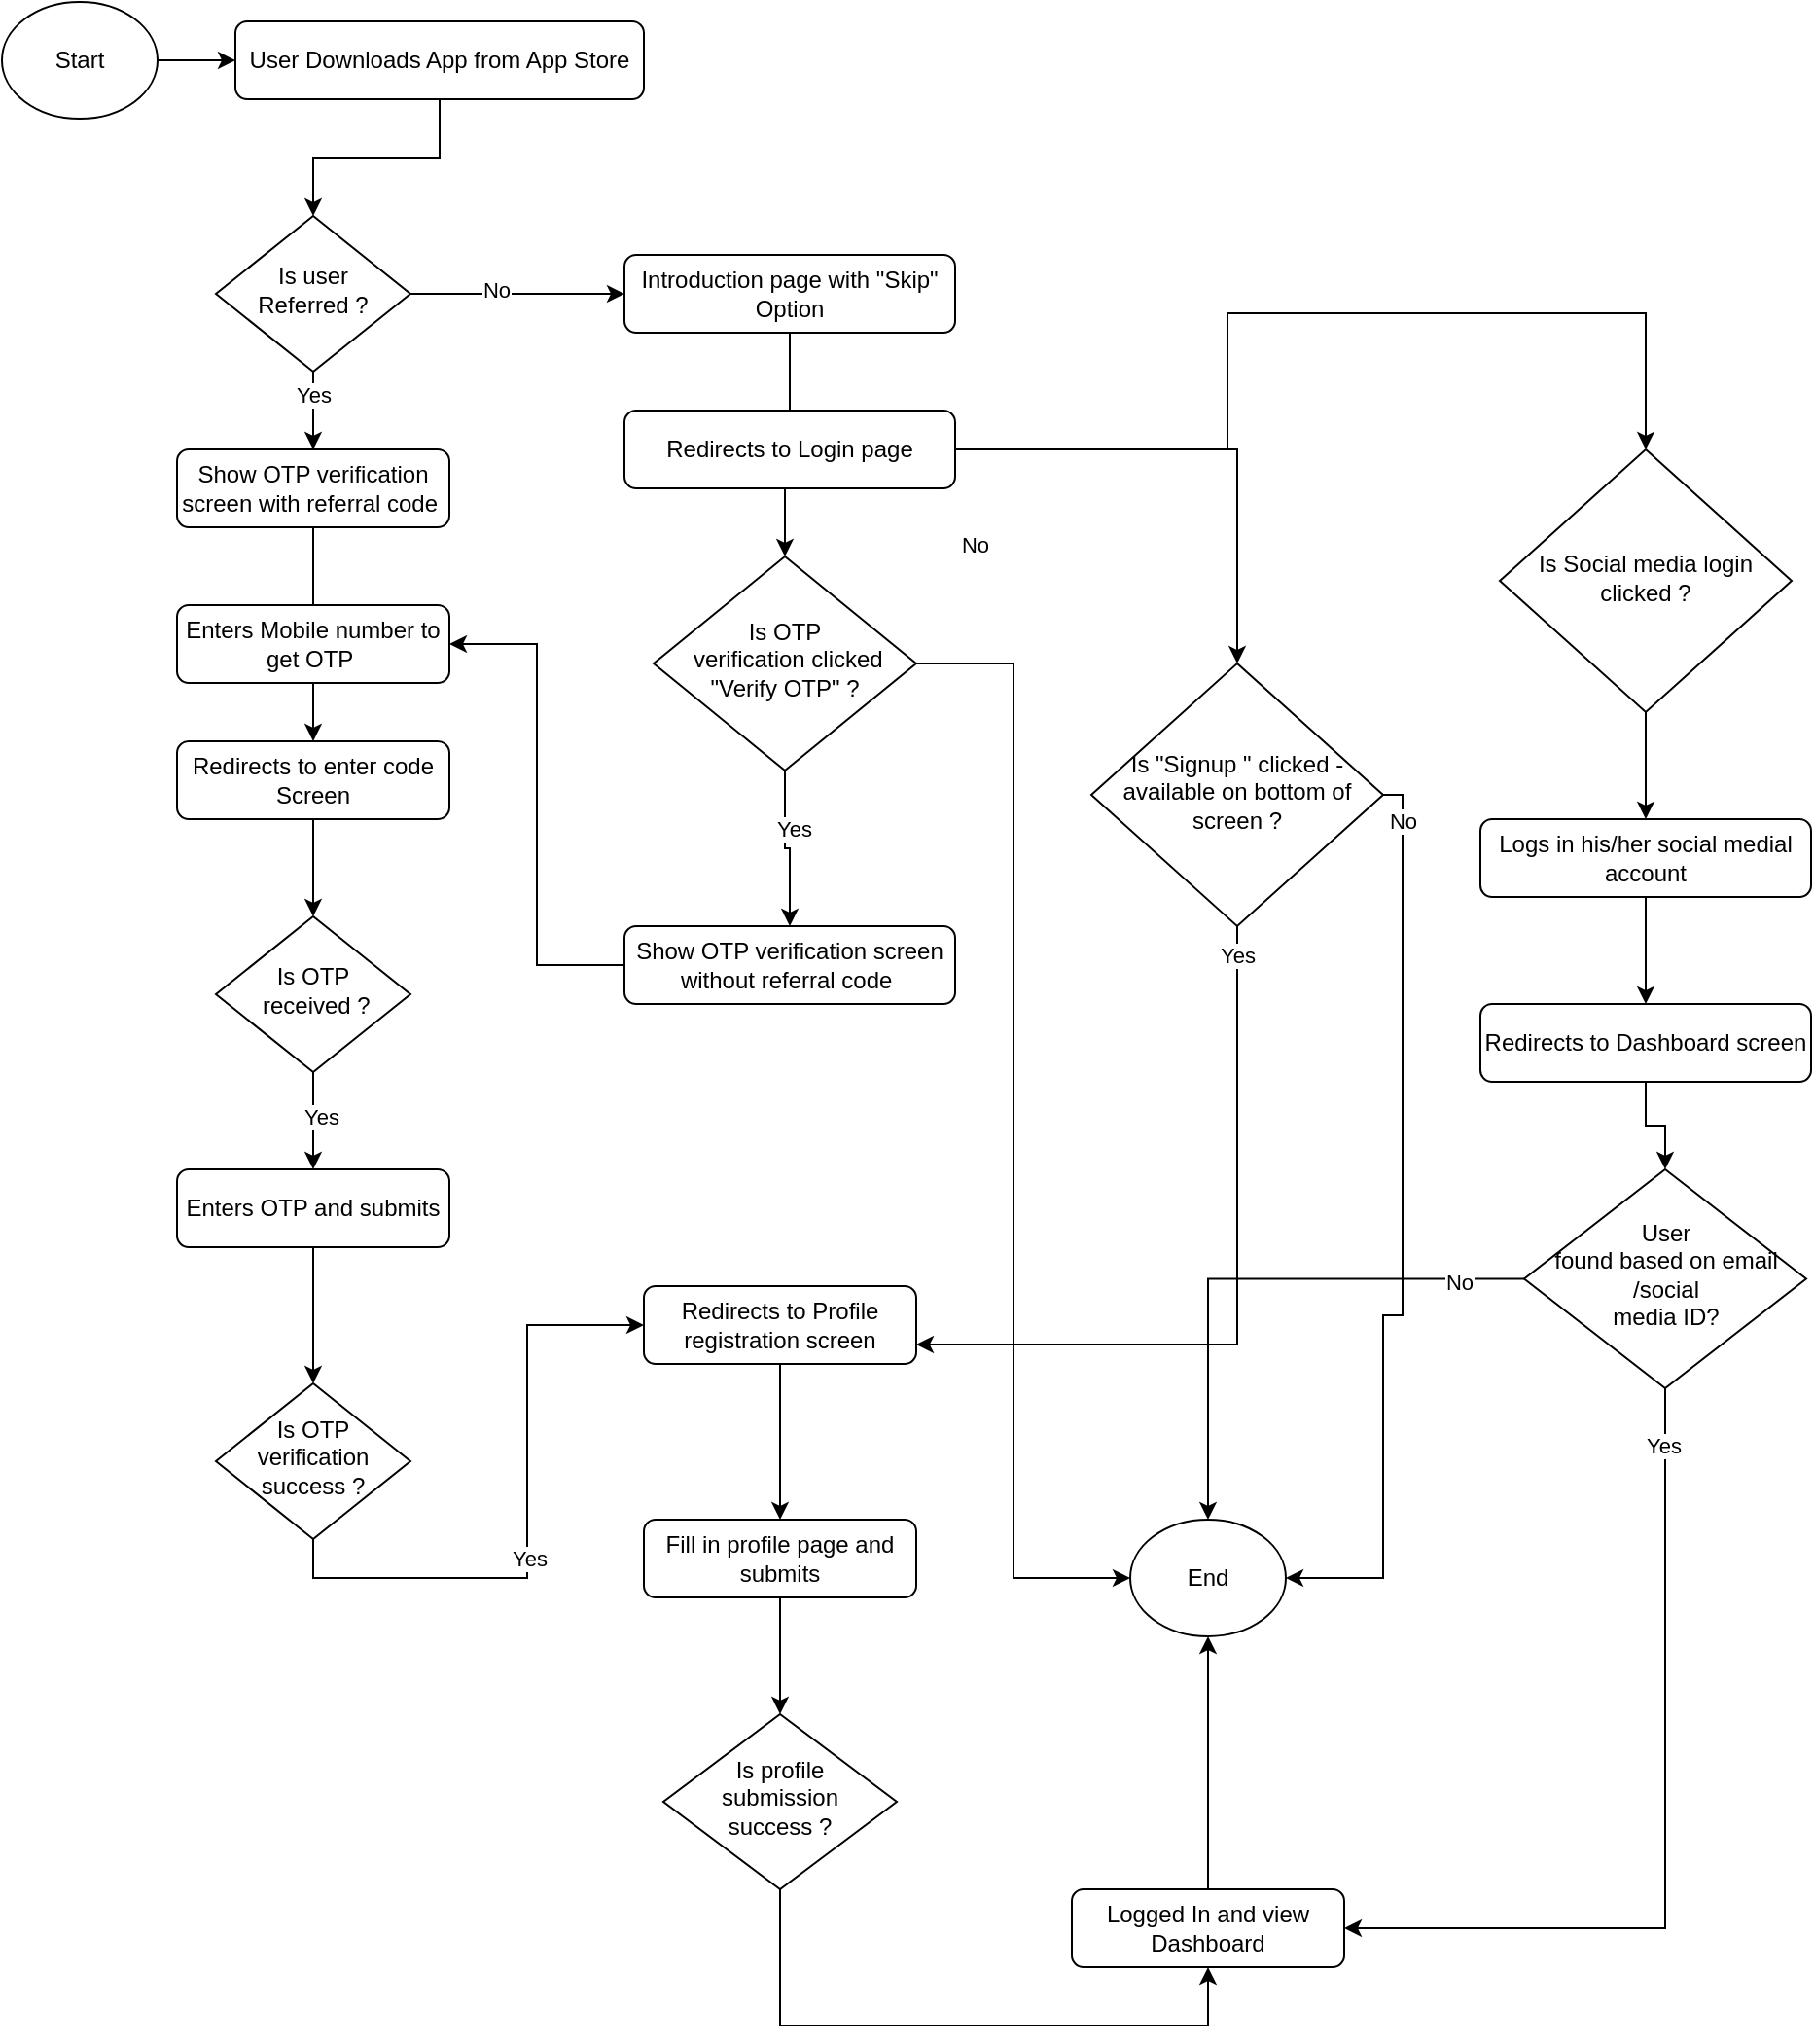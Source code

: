 <mxfile version="16.5.2" type="github">
  <diagram id="C5RBs43oDa-KdzZeNtuy" name="Page-1">
    <mxGraphModel dx="1398" dy="732" grid="1" gridSize="10" guides="1" tooltips="1" connect="1" arrows="1" fold="1" page="1" pageScale="1" pageWidth="827" pageHeight="1169" math="0" shadow="0">
      <root>
        <mxCell id="WIyWlLk6GJQsqaUBKTNV-0" />
        <mxCell id="WIyWlLk6GJQsqaUBKTNV-1" parent="WIyWlLk6GJQsqaUBKTNV-0" />
        <mxCell id="10UJsyIhFDWeAJKAxH0l-24" value="" style="edgeStyle=orthogonalEdgeStyle;rounded=0;orthogonalLoop=1;jettySize=auto;html=1;" edge="1" parent="WIyWlLk6GJQsqaUBKTNV-1" source="WIyWlLk6GJQsqaUBKTNV-3" target="WIyWlLk6GJQsqaUBKTNV-6">
          <mxGeometry relative="1" as="geometry" />
        </mxCell>
        <mxCell id="WIyWlLk6GJQsqaUBKTNV-3" value="User Downloads App from App Store" style="rounded=1;whiteSpace=wrap;html=1;fontSize=12;glass=0;strokeWidth=1;shadow=0;" parent="WIyWlLk6GJQsqaUBKTNV-1" vertex="1">
          <mxGeometry x="150" y="80" width="210" height="40" as="geometry" />
        </mxCell>
        <mxCell id="10UJsyIhFDWeAJKAxH0l-13" value="" style="edgeStyle=orthogonalEdgeStyle;rounded=0;orthogonalLoop=1;jettySize=auto;html=1;" edge="1" parent="WIyWlLk6GJQsqaUBKTNV-1" source="WIyWlLk6GJQsqaUBKTNV-6" target="10UJsyIhFDWeAJKAxH0l-1">
          <mxGeometry relative="1" as="geometry" />
        </mxCell>
        <mxCell id="10UJsyIhFDWeAJKAxH0l-25" value="Yes" style="edgeLabel;html=1;align=center;verticalAlign=middle;resizable=0;points=[];" vertex="1" connectable="0" parent="10UJsyIhFDWeAJKAxH0l-13">
          <mxGeometry x="-0.425" relative="1" as="geometry">
            <mxPoint as="offset" />
          </mxGeometry>
        </mxCell>
        <mxCell id="10UJsyIhFDWeAJKAxH0l-23" value="" style="edgeStyle=orthogonalEdgeStyle;rounded=0;orthogonalLoop=1;jettySize=auto;html=1;" edge="1" parent="WIyWlLk6GJQsqaUBKTNV-1" source="WIyWlLk6GJQsqaUBKTNV-6" target="WIyWlLk6GJQsqaUBKTNV-7">
          <mxGeometry relative="1" as="geometry" />
        </mxCell>
        <mxCell id="10UJsyIhFDWeAJKAxH0l-26" value="No" style="edgeLabel;html=1;align=center;verticalAlign=middle;resizable=0;points=[];" vertex="1" connectable="0" parent="10UJsyIhFDWeAJKAxH0l-23">
          <mxGeometry x="-0.2" y="3" relative="1" as="geometry">
            <mxPoint y="1" as="offset" />
          </mxGeometry>
        </mxCell>
        <mxCell id="WIyWlLk6GJQsqaUBKTNV-6" value="Is user&lt;br&gt;Referred ?" style="rhombus;whiteSpace=wrap;html=1;shadow=0;fontFamily=Helvetica;fontSize=12;align=center;strokeWidth=1;spacing=6;spacingTop=-4;" parent="WIyWlLk6GJQsqaUBKTNV-1" vertex="1">
          <mxGeometry x="140" y="180" width="100" height="80" as="geometry" />
        </mxCell>
        <mxCell id="10UJsyIhFDWeAJKAxH0l-31" value="" style="edgeStyle=orthogonalEdgeStyle;rounded=0;orthogonalLoop=1;jettySize=auto;html=1;" edge="1" parent="WIyWlLk6GJQsqaUBKTNV-1" source="WIyWlLk6GJQsqaUBKTNV-7" target="10UJsyIhFDWeAJKAxH0l-28">
          <mxGeometry relative="1" as="geometry" />
        </mxCell>
        <mxCell id="WIyWlLk6GJQsqaUBKTNV-7" value="Introduction page with &quot;Skip&quot; Option" style="rounded=1;whiteSpace=wrap;html=1;fontSize=12;glass=0;strokeWidth=1;shadow=0;" parent="WIyWlLk6GJQsqaUBKTNV-1" vertex="1">
          <mxGeometry x="350" y="200" width="170" height="40" as="geometry" />
        </mxCell>
        <mxCell id="10UJsyIhFDWeAJKAxH0l-21" value="" style="edgeStyle=orthogonalEdgeStyle;rounded=0;orthogonalLoop=1;jettySize=auto;html=1;" edge="1" parent="WIyWlLk6GJQsqaUBKTNV-1" source="10UJsyIhFDWeAJKAxH0l-0" target="WIyWlLk6GJQsqaUBKTNV-3">
          <mxGeometry relative="1" as="geometry" />
        </mxCell>
        <mxCell id="10UJsyIhFDWeAJKAxH0l-0" value="Start" style="ellipse;whiteSpace=wrap;html=1;" vertex="1" parent="WIyWlLk6GJQsqaUBKTNV-1">
          <mxGeometry x="30" y="70" width="80" height="60" as="geometry" />
        </mxCell>
        <mxCell id="10UJsyIhFDWeAJKAxH0l-14" value="" style="edgeStyle=orthogonalEdgeStyle;rounded=0;orthogonalLoop=1;jettySize=auto;html=1;" edge="1" parent="WIyWlLk6GJQsqaUBKTNV-1" source="10UJsyIhFDWeAJKAxH0l-1" target="10UJsyIhFDWeAJKAxH0l-3">
          <mxGeometry relative="1" as="geometry" />
        </mxCell>
        <mxCell id="10UJsyIhFDWeAJKAxH0l-1" value="Show OTP verification screen with referral code&amp;nbsp;" style="rounded=1;whiteSpace=wrap;html=1;" vertex="1" parent="WIyWlLk6GJQsqaUBKTNV-1">
          <mxGeometry x="120" y="300" width="140" height="40" as="geometry" />
        </mxCell>
        <mxCell id="10UJsyIhFDWeAJKAxH0l-2" value="Enters Mobile number to get OTP&amp;nbsp;" style="rounded=1;whiteSpace=wrap;html=1;" vertex="1" parent="WIyWlLk6GJQsqaUBKTNV-1">
          <mxGeometry x="120" y="380" width="140" height="40" as="geometry" />
        </mxCell>
        <mxCell id="10UJsyIhFDWeAJKAxH0l-12" value="" style="edgeStyle=orthogonalEdgeStyle;rounded=0;orthogonalLoop=1;jettySize=auto;html=1;" edge="1" parent="WIyWlLk6GJQsqaUBKTNV-1" source="10UJsyIhFDWeAJKAxH0l-3" target="10UJsyIhFDWeAJKAxH0l-5">
          <mxGeometry relative="1" as="geometry" />
        </mxCell>
        <mxCell id="10UJsyIhFDWeAJKAxH0l-3" value="Redirects to enter code Screen" style="rounded=1;whiteSpace=wrap;html=1;" vertex="1" parent="WIyWlLk6GJQsqaUBKTNV-1">
          <mxGeometry x="120" y="450" width="140" height="40" as="geometry" />
        </mxCell>
        <mxCell id="10UJsyIhFDWeAJKAxH0l-15" value="" style="edgeStyle=orthogonalEdgeStyle;rounded=0;orthogonalLoop=1;jettySize=auto;html=1;" edge="1" parent="WIyWlLk6GJQsqaUBKTNV-1" source="10UJsyIhFDWeAJKAxH0l-5" target="10UJsyIhFDWeAJKAxH0l-6">
          <mxGeometry relative="1" as="geometry" />
        </mxCell>
        <mxCell id="10UJsyIhFDWeAJKAxH0l-35" value="Yes" style="edgeLabel;html=1;align=center;verticalAlign=middle;resizable=0;points=[];" vertex="1" connectable="0" parent="10UJsyIhFDWeAJKAxH0l-15">
          <mxGeometry x="-0.102" y="4" relative="1" as="geometry">
            <mxPoint as="offset" />
          </mxGeometry>
        </mxCell>
        <mxCell id="10UJsyIhFDWeAJKAxH0l-5" value="Is OTP&lt;br&gt;&amp;nbsp;received ?" style="rhombus;whiteSpace=wrap;html=1;shadow=0;fontFamily=Helvetica;fontSize=12;align=center;strokeWidth=1;spacing=6;spacingTop=-4;" vertex="1" parent="WIyWlLk6GJQsqaUBKTNV-1">
          <mxGeometry x="140" y="540" width="100" height="80" as="geometry" />
        </mxCell>
        <mxCell id="10UJsyIhFDWeAJKAxH0l-16" value="" style="edgeStyle=orthogonalEdgeStyle;rounded=0;orthogonalLoop=1;jettySize=auto;html=1;" edge="1" parent="WIyWlLk6GJQsqaUBKTNV-1" source="10UJsyIhFDWeAJKAxH0l-6" target="10UJsyIhFDWeAJKAxH0l-7">
          <mxGeometry relative="1" as="geometry" />
        </mxCell>
        <mxCell id="10UJsyIhFDWeAJKAxH0l-6" value="Enters OTP and submits" style="rounded=1;whiteSpace=wrap;html=1;" vertex="1" parent="WIyWlLk6GJQsqaUBKTNV-1">
          <mxGeometry x="120" y="670" width="140" height="40" as="geometry" />
        </mxCell>
        <mxCell id="10UJsyIhFDWeAJKAxH0l-17" style="edgeStyle=orthogonalEdgeStyle;rounded=0;orthogonalLoop=1;jettySize=auto;html=1;entryX=0;entryY=0.5;entryDx=0;entryDy=0;exitX=0.5;exitY=1;exitDx=0;exitDy=0;" edge="1" parent="WIyWlLk6GJQsqaUBKTNV-1" source="10UJsyIhFDWeAJKAxH0l-7" target="10UJsyIhFDWeAJKAxH0l-8">
          <mxGeometry relative="1" as="geometry" />
        </mxCell>
        <mxCell id="10UJsyIhFDWeAJKAxH0l-36" value="Yes" style="edgeLabel;html=1;align=center;verticalAlign=middle;resizable=0;points=[];" vertex="1" connectable="0" parent="10UJsyIhFDWeAJKAxH0l-17">
          <mxGeometry x="-0.124" y="-1" relative="1" as="geometry">
            <mxPoint as="offset" />
          </mxGeometry>
        </mxCell>
        <mxCell id="10UJsyIhFDWeAJKAxH0l-7" value="Is OTP verification success ?" style="rhombus;whiteSpace=wrap;html=1;shadow=0;fontFamily=Helvetica;fontSize=12;align=center;strokeWidth=1;spacing=6;spacingTop=-4;" vertex="1" parent="WIyWlLk6GJQsqaUBKTNV-1">
          <mxGeometry x="140" y="780" width="100" height="80" as="geometry" />
        </mxCell>
        <mxCell id="10UJsyIhFDWeAJKAxH0l-18" value="" style="edgeStyle=orthogonalEdgeStyle;rounded=0;orthogonalLoop=1;jettySize=auto;html=1;" edge="1" parent="WIyWlLk6GJQsqaUBKTNV-1" source="10UJsyIhFDWeAJKAxH0l-8" target="10UJsyIhFDWeAJKAxH0l-9">
          <mxGeometry relative="1" as="geometry" />
        </mxCell>
        <mxCell id="10UJsyIhFDWeAJKAxH0l-8" value="Redirects to Profile registration screen" style="rounded=1;whiteSpace=wrap;html=1;" vertex="1" parent="WIyWlLk6GJQsqaUBKTNV-1">
          <mxGeometry x="360" y="730" width="140" height="40" as="geometry" />
        </mxCell>
        <mxCell id="10UJsyIhFDWeAJKAxH0l-19" value="" style="edgeStyle=orthogonalEdgeStyle;rounded=0;orthogonalLoop=1;jettySize=auto;html=1;" edge="1" parent="WIyWlLk6GJQsqaUBKTNV-1" source="10UJsyIhFDWeAJKAxH0l-9" target="10UJsyIhFDWeAJKAxH0l-10">
          <mxGeometry relative="1" as="geometry" />
        </mxCell>
        <mxCell id="10UJsyIhFDWeAJKAxH0l-9" value="Fill in profile page and submits" style="rounded=1;whiteSpace=wrap;html=1;" vertex="1" parent="WIyWlLk6GJQsqaUBKTNV-1">
          <mxGeometry x="360" y="850" width="140" height="40" as="geometry" />
        </mxCell>
        <mxCell id="10UJsyIhFDWeAJKAxH0l-20" value="" style="edgeStyle=orthogonalEdgeStyle;rounded=0;orthogonalLoop=1;jettySize=auto;html=1;" edge="1" parent="WIyWlLk6GJQsqaUBKTNV-1" source="10UJsyIhFDWeAJKAxH0l-10" target="10UJsyIhFDWeAJKAxH0l-11">
          <mxGeometry relative="1" as="geometry">
            <Array as="points">
              <mxPoint x="430" y="1110" />
            </Array>
          </mxGeometry>
        </mxCell>
        <mxCell id="10UJsyIhFDWeAJKAxH0l-10" value="Is profile &lt;br&gt;submission &lt;br&gt;success ?" style="rhombus;whiteSpace=wrap;html=1;shadow=0;fontFamily=Helvetica;fontSize=12;align=center;strokeWidth=1;spacing=6;spacingTop=-4;" vertex="1" parent="WIyWlLk6GJQsqaUBKTNV-1">
          <mxGeometry x="370" y="950" width="120" height="90" as="geometry" />
        </mxCell>
        <mxCell id="10UJsyIhFDWeAJKAxH0l-33" value="" style="edgeStyle=orthogonalEdgeStyle;rounded=0;orthogonalLoop=1;jettySize=auto;html=1;" edge="1" parent="WIyWlLk6GJQsqaUBKTNV-1" source="10UJsyIhFDWeAJKAxH0l-11" target="10UJsyIhFDWeAJKAxH0l-22">
          <mxGeometry relative="1" as="geometry" />
        </mxCell>
        <mxCell id="10UJsyIhFDWeAJKAxH0l-11" value="Logged In and view Dashboard" style="rounded=1;whiteSpace=wrap;html=1;" vertex="1" parent="WIyWlLk6GJQsqaUBKTNV-1">
          <mxGeometry x="580" y="1040" width="140" height="40" as="geometry" />
        </mxCell>
        <mxCell id="10UJsyIhFDWeAJKAxH0l-22" value="End" style="ellipse;whiteSpace=wrap;html=1;" vertex="1" parent="WIyWlLk6GJQsqaUBKTNV-1">
          <mxGeometry x="610" y="850" width="80" height="60" as="geometry" />
        </mxCell>
        <mxCell id="10UJsyIhFDWeAJKAxH0l-42" style="edgeStyle=orthogonalEdgeStyle;rounded=0;orthogonalLoop=1;jettySize=auto;html=1;entryX=0.5;entryY=0;entryDx=0;entryDy=0;" edge="1" parent="WIyWlLk6GJQsqaUBKTNV-1" source="10UJsyIhFDWeAJKAxH0l-27" target="10UJsyIhFDWeAJKAxH0l-40">
          <mxGeometry relative="1" as="geometry" />
        </mxCell>
        <mxCell id="10UJsyIhFDWeAJKAxH0l-50" style="edgeStyle=orthogonalEdgeStyle;rounded=0;orthogonalLoop=1;jettySize=auto;html=1;entryX=0.5;entryY=0;entryDx=0;entryDy=0;" edge="1" parent="WIyWlLk6GJQsqaUBKTNV-1" source="10UJsyIhFDWeAJKAxH0l-27" target="10UJsyIhFDWeAJKAxH0l-49">
          <mxGeometry relative="1" as="geometry">
            <Array as="points">
              <mxPoint x="660" y="300" />
              <mxPoint x="660" y="230" />
              <mxPoint x="875" y="230" />
            </Array>
          </mxGeometry>
        </mxCell>
        <mxCell id="10UJsyIhFDWeAJKAxH0l-27" value="Redirects to Login page" style="rounded=1;whiteSpace=wrap;html=1;fontSize=12;glass=0;strokeWidth=1;shadow=0;" vertex="1" parent="WIyWlLk6GJQsqaUBKTNV-1">
          <mxGeometry x="350" y="280" width="170" height="40" as="geometry" />
        </mxCell>
        <mxCell id="10UJsyIhFDWeAJKAxH0l-32" value="" style="edgeStyle=orthogonalEdgeStyle;rounded=0;orthogonalLoop=1;jettySize=auto;html=1;" edge="1" parent="WIyWlLk6GJQsqaUBKTNV-1" source="10UJsyIhFDWeAJKAxH0l-28" target="10UJsyIhFDWeAJKAxH0l-29">
          <mxGeometry relative="1" as="geometry" />
        </mxCell>
        <mxCell id="10UJsyIhFDWeAJKAxH0l-34" value="Yes" style="edgeLabel;html=1;align=center;verticalAlign=middle;resizable=0;points=[];" vertex="1" connectable="0" parent="10UJsyIhFDWeAJKAxH0l-32">
          <mxGeometry x="-0.28" y="4" relative="1" as="geometry">
            <mxPoint as="offset" />
          </mxGeometry>
        </mxCell>
        <mxCell id="10UJsyIhFDWeAJKAxH0l-44" style="edgeStyle=orthogonalEdgeStyle;rounded=0;orthogonalLoop=1;jettySize=auto;html=1;" edge="1" parent="WIyWlLk6GJQsqaUBKTNV-1" source="10UJsyIhFDWeAJKAxH0l-28" target="10UJsyIhFDWeAJKAxH0l-22">
          <mxGeometry relative="1" as="geometry">
            <Array as="points">
              <mxPoint x="550" y="410" />
              <mxPoint x="550" y="880" />
            </Array>
          </mxGeometry>
        </mxCell>
        <mxCell id="10UJsyIhFDWeAJKAxH0l-45" value="No" style="edgeLabel;html=1;align=center;verticalAlign=middle;resizable=0;points=[];" vertex="1" connectable="0" parent="10UJsyIhFDWeAJKAxH0l-44">
          <mxGeometry x="-0.232" y="2" relative="1" as="geometry">
            <mxPoint x="-22" y="-234" as="offset" />
          </mxGeometry>
        </mxCell>
        <mxCell id="10UJsyIhFDWeAJKAxH0l-28" value="Is OTP&lt;br&gt;&amp;nbsp;verification clicked &lt;br&gt;&quot;Verify OTP&quot; ?" style="rhombus;whiteSpace=wrap;html=1;shadow=0;fontFamily=Helvetica;fontSize=12;align=center;strokeWidth=1;spacing=6;spacingTop=-4;" vertex="1" parent="WIyWlLk6GJQsqaUBKTNV-1">
          <mxGeometry x="365" y="355" width="135" height="110" as="geometry" />
        </mxCell>
        <mxCell id="10UJsyIhFDWeAJKAxH0l-30" style="edgeStyle=orthogonalEdgeStyle;rounded=0;orthogonalLoop=1;jettySize=auto;html=1;entryX=1;entryY=0.5;entryDx=0;entryDy=0;" edge="1" parent="WIyWlLk6GJQsqaUBKTNV-1" source="10UJsyIhFDWeAJKAxH0l-29" target="10UJsyIhFDWeAJKAxH0l-2">
          <mxGeometry relative="1" as="geometry" />
        </mxCell>
        <mxCell id="10UJsyIhFDWeAJKAxH0l-29" value="Show OTP verification screen without referral code&amp;nbsp;" style="rounded=1;whiteSpace=wrap;html=1;" vertex="1" parent="WIyWlLk6GJQsqaUBKTNV-1">
          <mxGeometry x="350" y="545" width="170" height="40" as="geometry" />
        </mxCell>
        <mxCell id="10UJsyIhFDWeAJKAxH0l-41" style="edgeStyle=orthogonalEdgeStyle;rounded=0;orthogonalLoop=1;jettySize=auto;html=1;entryX=1;entryY=0.75;entryDx=0;entryDy=0;exitX=0.5;exitY=1;exitDx=0;exitDy=0;" edge="1" parent="WIyWlLk6GJQsqaUBKTNV-1" source="10UJsyIhFDWeAJKAxH0l-40" target="10UJsyIhFDWeAJKAxH0l-8">
          <mxGeometry relative="1" as="geometry" />
        </mxCell>
        <mxCell id="10UJsyIhFDWeAJKAxH0l-46" value="Yes" style="edgeLabel;html=1;align=center;verticalAlign=middle;resizable=0;points=[];" vertex="1" connectable="0" parent="10UJsyIhFDWeAJKAxH0l-41">
          <mxGeometry x="-0.696" y="4" relative="1" as="geometry">
            <mxPoint x="-4" y="-43" as="offset" />
          </mxGeometry>
        </mxCell>
        <mxCell id="10UJsyIhFDWeAJKAxH0l-47" style="edgeStyle=orthogonalEdgeStyle;rounded=0;orthogonalLoop=1;jettySize=auto;html=1;entryX=1;entryY=0.5;entryDx=0;entryDy=0;" edge="1" parent="WIyWlLk6GJQsqaUBKTNV-1" source="10UJsyIhFDWeAJKAxH0l-40" target="10UJsyIhFDWeAJKAxH0l-22">
          <mxGeometry relative="1" as="geometry">
            <mxPoint x="800" y="630" as="targetPoint" />
            <Array as="points">
              <mxPoint x="750" y="478" />
              <mxPoint x="750" y="745" />
              <mxPoint x="740" y="745" />
              <mxPoint x="740" y="880" />
            </Array>
          </mxGeometry>
        </mxCell>
        <mxCell id="10UJsyIhFDWeAJKAxH0l-48" value="No" style="edgeLabel;html=1;align=center;verticalAlign=middle;resizable=0;points=[];" vertex="1" connectable="0" parent="10UJsyIhFDWeAJKAxH0l-47">
          <mxGeometry x="-0.326" y="4" relative="1" as="geometry">
            <mxPoint x="-4" y="-136" as="offset" />
          </mxGeometry>
        </mxCell>
        <mxCell id="10UJsyIhFDWeAJKAxH0l-40" value="Is &quot;Signup &quot; clicked - available on bottom of screen ?" style="rhombus;whiteSpace=wrap;html=1;shadow=0;fontFamily=Helvetica;fontSize=12;align=center;strokeWidth=1;spacing=6;spacingTop=-4;" vertex="1" parent="WIyWlLk6GJQsqaUBKTNV-1">
          <mxGeometry x="590" y="410" width="150" height="135" as="geometry" />
        </mxCell>
        <mxCell id="10UJsyIhFDWeAJKAxH0l-52" value="" style="edgeStyle=orthogonalEdgeStyle;rounded=0;orthogonalLoop=1;jettySize=auto;html=1;" edge="1" parent="WIyWlLk6GJQsqaUBKTNV-1" source="10UJsyIhFDWeAJKAxH0l-49" target="10UJsyIhFDWeAJKAxH0l-51">
          <mxGeometry relative="1" as="geometry" />
        </mxCell>
        <mxCell id="10UJsyIhFDWeAJKAxH0l-49" value="Is Social media login clicked ?" style="rhombus;whiteSpace=wrap;html=1;shadow=0;fontFamily=Helvetica;fontSize=12;align=center;strokeWidth=1;spacing=6;spacingTop=-4;" vertex="1" parent="WIyWlLk6GJQsqaUBKTNV-1">
          <mxGeometry x="800" y="300" width="150" height="135" as="geometry" />
        </mxCell>
        <mxCell id="10UJsyIhFDWeAJKAxH0l-61" value="" style="edgeStyle=orthogonalEdgeStyle;rounded=0;orthogonalLoop=1;jettySize=auto;html=1;" edge="1" parent="WIyWlLk6GJQsqaUBKTNV-1" source="10UJsyIhFDWeAJKAxH0l-51" target="10UJsyIhFDWeAJKAxH0l-53">
          <mxGeometry relative="1" as="geometry" />
        </mxCell>
        <mxCell id="10UJsyIhFDWeAJKAxH0l-51" value="Logs in his/her social medial account" style="rounded=1;whiteSpace=wrap;html=1;" vertex="1" parent="WIyWlLk6GJQsqaUBKTNV-1">
          <mxGeometry x="790" y="490" width="170" height="40" as="geometry" />
        </mxCell>
        <mxCell id="10UJsyIhFDWeAJKAxH0l-62" value="" style="edgeStyle=orthogonalEdgeStyle;rounded=0;orthogonalLoop=1;jettySize=auto;html=1;" edge="1" parent="WIyWlLk6GJQsqaUBKTNV-1" source="10UJsyIhFDWeAJKAxH0l-53" target="10UJsyIhFDWeAJKAxH0l-54">
          <mxGeometry relative="1" as="geometry" />
        </mxCell>
        <mxCell id="10UJsyIhFDWeAJKAxH0l-53" value="Redirects to Dashboard screen" style="rounded=1;whiteSpace=wrap;html=1;" vertex="1" parent="WIyWlLk6GJQsqaUBKTNV-1">
          <mxGeometry x="790" y="585" width="170" height="40" as="geometry" />
        </mxCell>
        <mxCell id="10UJsyIhFDWeAJKAxH0l-57" style="edgeStyle=orthogonalEdgeStyle;rounded=0;orthogonalLoop=1;jettySize=auto;html=1;entryX=1;entryY=0.5;entryDx=0;entryDy=0;exitX=0.5;exitY=1;exitDx=0;exitDy=0;" edge="1" parent="WIyWlLk6GJQsqaUBKTNV-1" source="10UJsyIhFDWeAJKAxH0l-54" target="10UJsyIhFDWeAJKAxH0l-11">
          <mxGeometry relative="1" as="geometry">
            <mxPoint x="870" y="870" as="targetPoint" />
          </mxGeometry>
        </mxCell>
        <mxCell id="10UJsyIhFDWeAJKAxH0l-58" value="Yes" style="edgeLabel;html=1;align=center;verticalAlign=middle;resizable=0;points=[];" vertex="1" connectable="0" parent="10UJsyIhFDWeAJKAxH0l-57">
          <mxGeometry x="-0.866" y="-1" relative="1" as="geometry">
            <mxPoint as="offset" />
          </mxGeometry>
        </mxCell>
        <mxCell id="10UJsyIhFDWeAJKAxH0l-59" style="edgeStyle=orthogonalEdgeStyle;rounded=0;orthogonalLoop=1;jettySize=auto;html=1;" edge="1" parent="WIyWlLk6GJQsqaUBKTNV-1" source="10UJsyIhFDWeAJKAxH0l-54" target="10UJsyIhFDWeAJKAxH0l-22">
          <mxGeometry relative="1" as="geometry" />
        </mxCell>
        <mxCell id="10UJsyIhFDWeAJKAxH0l-60" value="No" style="edgeLabel;html=1;align=center;verticalAlign=middle;resizable=0;points=[];" vertex="1" connectable="0" parent="10UJsyIhFDWeAJKAxH0l-59">
          <mxGeometry x="-0.766" y="1" relative="1" as="geometry">
            <mxPoint as="offset" />
          </mxGeometry>
        </mxCell>
        <mxCell id="10UJsyIhFDWeAJKAxH0l-54" value="User&lt;br&gt;found based on email /social &lt;br&gt;media ID?" style="rhombus;whiteSpace=wrap;html=1;shadow=0;fontFamily=Helvetica;fontSize=12;align=center;strokeWidth=1;spacing=6;spacingTop=-4;" vertex="1" parent="WIyWlLk6GJQsqaUBKTNV-1">
          <mxGeometry x="812.5" y="670" width="145" height="112.5" as="geometry" />
        </mxCell>
      </root>
    </mxGraphModel>
  </diagram>
</mxfile>
